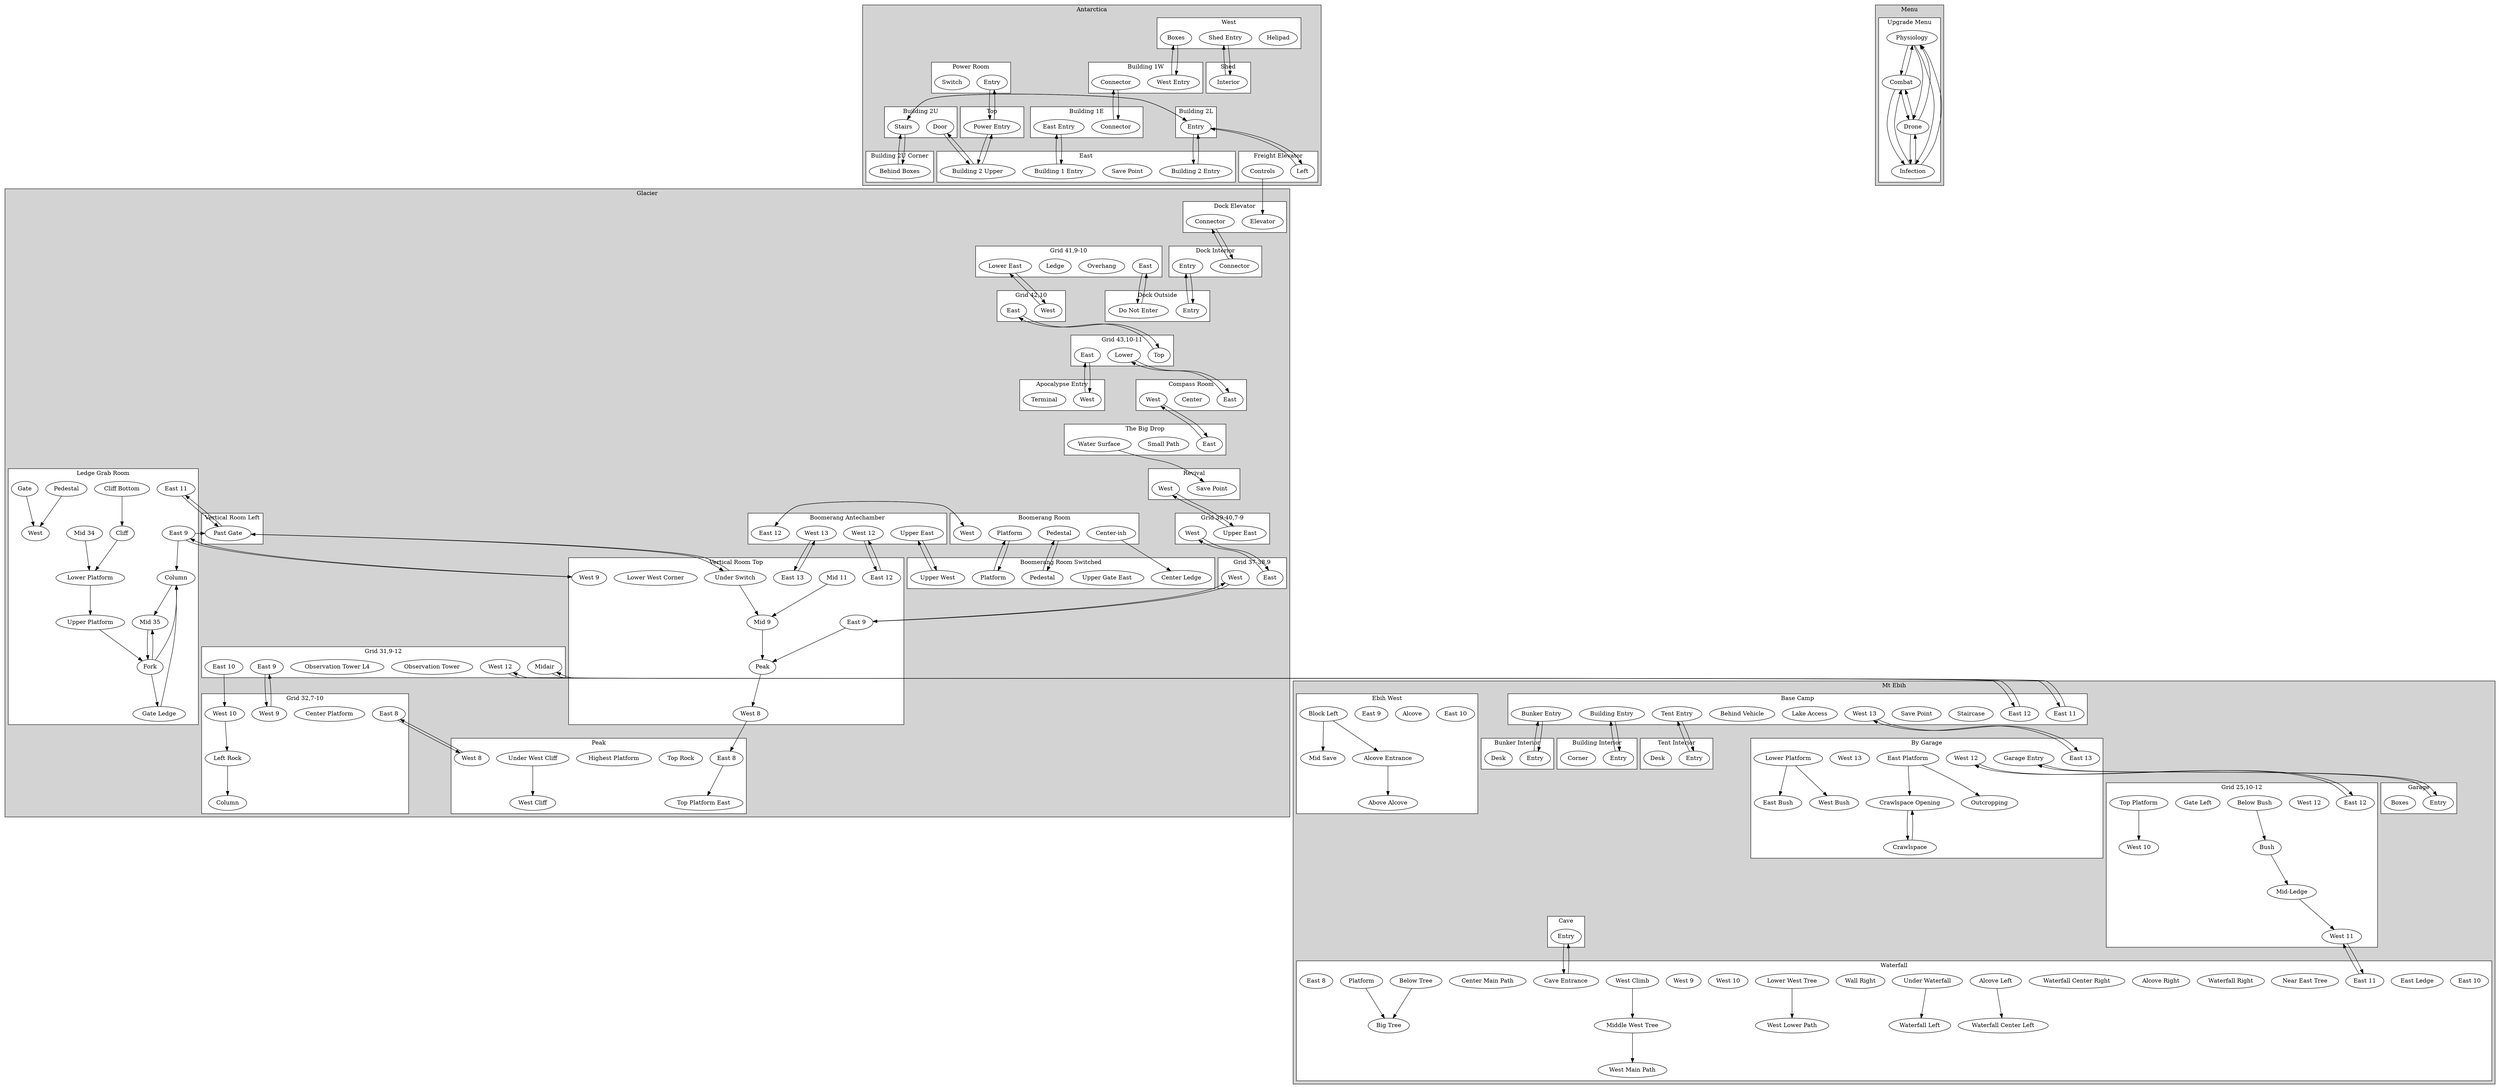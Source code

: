 digraph AxiomVerge2 {
    ranksep=1.0;
    subgraph cluster_Antarctica {
        subgraph cluster_Antarctica__West {
            Antarctica__West__Helipad [label = "Helipad"];
            Antarctica__West__Shed_Entry [label = "Shed Entry"];
            Antarctica__West__Boxes [label = "Boxes"];
            label = "West";
            bgcolor = "white";
        }
        subgraph cluster_Antarctica__Shed {
            Antarctica__Shed__Interior [label = "Interior"];
            label = "Shed";
            bgcolor = "white";
        }
        subgraph cluster_Antarctica__Building_1W {
            Antarctica__Building_1W__West_Entry [label = "West Entry"];
            Antarctica__Building_1W__Connector [label = "Connector"];
            label = "Building 1W";
            bgcolor = "white";
        }
        subgraph cluster_Antarctica__Building_1E {
            Antarctica__Building_1E__Connector [label = "Connector"];
            Antarctica__Building_1E__East_Entry [label = "East Entry"];
            label = "Building 1E";
            bgcolor = "white";
        }
        subgraph cluster_Antarctica__East {
            Antarctica__East__Building_1_Entry [label = "Building 1 Entry"];
            Antarctica__East__Save_Point [label = "Save Point"];
            Antarctica__East__Building_2_Entry [label = "Building 2 Entry"];
            Antarctica__East__Building_2_Upper [label = "Building 2 Upper"];
            label = "East";
            bgcolor = "white";
        }
        subgraph cluster_Antarctica__Building_2L {
            Antarctica__Building_2L__Entry [label = "Entry"];
            label = "Building 2L";
            bgcolor = "white";
        }
        subgraph cluster_Antarctica__Building_2U {
            Antarctica__Building_2U__Stairs [label = "Stairs"];
            Antarctica__Building_2U__Door [label = "Door"];
            label = "Building 2U";
            bgcolor = "white";
        }
        subgraph cluster_Antarctica__Building_2U_Corner {
            Antarctica__Building_2U_Corner__Behind_Boxes [label = "Behind Boxes"];
            label = "Building 2U Corner";
            bgcolor = "white";
        }
        subgraph cluster_Antarctica__Top {
            Antarctica__Top__Power_Entry [label = "Power Entry"];
            label = "Top";
            bgcolor = "white";
        }
        subgraph cluster_Antarctica__Power_Room {
            Antarctica__Power_Room__Entry [label = "Entry"];
            Antarctica__Power_Room__Switch [label = "Switch"];
            label = "Power Room";
            bgcolor = "white";
        }
        subgraph cluster_Antarctica__Freight_Elevator {
            Antarctica__Freight_Elevator__Left [label = "Left"];
            Antarctica__Freight_Elevator__Controls [label = "Controls"];
            label = "Freight Elevator";
            bgcolor = "white";
        }
        label = "Antarctica";
        bgcolor = "lightgrey";
    }
    subgraph cluster_Ebih {
        subgraph cluster_Ebih__Base_Camp {
            Ebih__Base_Camp__East_11 [label = "East 11"];
            Ebih__Base_Camp__East_12 [label = "East 12"];
            Ebih__Base_Camp__Staircase [label = "Staircase"];
            Ebih__Base_Camp__Save_Point [label = "Save Point"];
            Ebih__Base_Camp__Bunker_Entry [label = "Bunker Entry"];
            Ebih__Base_Camp__Lake_Access [label = "Lake Access"];
            Ebih__Base_Camp__Behind_Vehicle [label = "Behind Vehicle"];
            Ebih__Base_Camp__Building_Entry [label = "Building Entry"];
            Ebih__Base_Camp__Tent_Entry [label = "Tent Entry"];
            Ebih__Base_Camp__West_13 [label = "West 13"];
            label = "Base Camp";
            bgcolor = "white";
        }
        subgraph cluster_Ebih__Bunker_Interior {
            Ebih__Bunker_Interior__Entry [label = "Entry"];
            Ebih__Bunker_Interior__Desk [label = "Desk"];
            label = "Bunker Interior";
            bgcolor = "white";
        }
        subgraph cluster_Ebih__Building_Interior {
            Ebih__Building_Interior__Entry [label = "Entry"];
            Ebih__Building_Interior__Corner [label = "Corner"];
            label = "Building Interior";
            bgcolor = "white";
        }
        subgraph cluster_Ebih__Tent_Interior {
            Ebih__Tent_Interior__Entry [label = "Entry"];
            Ebih__Tent_Interior__Desk [label = "Desk"];
            label = "Tent Interior";
            bgcolor = "white";
        }
        subgraph cluster_Ebih__By_Garage {
            Ebih__By_Garage__East_13 [label = "East 13"];
            Ebih__By_Garage__East_Platform [label = "East Platform"];
            Ebih__By_Garage__Crawlspace_Opening [label = "Crawlspace Opening"];
            Ebih__By_Garage__Crawlspace [label = "Crawlspace"];
            Ebih__By_Garage__Outcropping [label = "Outcropping"];
            Ebih__By_Garage__East_Bush [label = "East Bush"];
            Ebih__By_Garage__Lower_Platform [label = "Lower Platform"];
            Ebih__By_Garage__West_Bush [label = "West Bush"];
            Ebih__By_Garage__West_12 [label = "West 12"];
            Ebih__By_Garage__West_13 [label = "West 13"];
            Ebih__By_Garage__Garage_Entry [label = "Garage Entry"];
            label = "By Garage";
            bgcolor = "white";
        }
        subgraph cluster_Ebih__Garage {
            Ebih__Garage__Entry [label = "Entry"];
            Ebih__Garage__Boxes [label = "Boxes"];
            label = "Garage";
            bgcolor = "white";
        }
        subgraph cluster_Ebih__Grid_25_10_12 {
            Ebih__Grid_25_10_12__East_12 [label = "East 12"];
            Ebih__Grid_25_10_12__Bush [label = "Bush"];
            Ebih__Grid_25_10_12__West_12 [label = "West 12"];
            Ebih__Grid_25_10_12__Below_Bush [label = "Below Bush"];
            Ebih__Grid_25_10_12__Mid_Ledge [label = "Mid-Ledge"];
            Ebih__Grid_25_10_12__Gate_Left [label = "Gate Left"];
            Ebih__Grid_25_10_12__Top_Platform [label = "Top Platform"];
            Ebih__Grid_25_10_12__West_11 [label = "West 11"];
            Ebih__Grid_25_10_12__West_10 [label = "West 10"];
            label = "Grid 25,10-12";
            bgcolor = "white";
        }
        subgraph cluster_Ebih__Waterfall {
            Ebih__Waterfall__East_10 [label = "East 10"];
            Ebih__Waterfall__East_Ledge [label = "East Ledge"];
            Ebih__Waterfall__East_11 [label = "East 11"];
            Ebih__Waterfall__Near_East_Tree [label = "Near East Tree"];
            Ebih__Waterfall__Waterfall_Right [label = "Waterfall Right"];
            Ebih__Waterfall__Alcove_Right [label = "Alcove Right"];
            Ebih__Waterfall__Waterfall_Center_Right [label = "Waterfall Center Right"];
            Ebih__Waterfall__Waterfall_Center_Left [label = "Waterfall Center Left"];
            Ebih__Waterfall__Alcove_Left [label = "Alcove Left"];
            Ebih__Waterfall__Under_Waterfall [label = "Under Waterfall"];
            Ebih__Waterfall__Waterfall_Left [label = "Waterfall Left"];
            Ebih__Waterfall__Wall_Right [label = "Wall Right"];
            Ebih__Waterfall__Lower_West_Tree [label = "Lower West Tree"];
            Ebih__Waterfall__West_Lower_Path [label = "West Lower Path"];
            Ebih__Waterfall__West_10 [label = "West 10"];
            Ebih__Waterfall__West_9 [label = "West 9"];
            Ebih__Waterfall__West_Climb [label = "West Climb"];
            Ebih__Waterfall__Middle_West_Tree [label = "Middle West Tree"];
            Ebih__Waterfall__West_Main_Path [label = "West Main Path"];
            Ebih__Waterfall__Cave_Entrance [label = "Cave Entrance"];
            Ebih__Waterfall__Center_Main_Path [label = "Center Main Path"];
            Ebih__Waterfall__Big_Tree [label = "Big Tree"];
            Ebih__Waterfall__Below_Tree [label = "Below Tree"];
            Ebih__Waterfall__Platform [label = "Platform"];
            Ebih__Waterfall__East_8 [label = "East 8"];
            label = "Waterfall";
            bgcolor = "white";
        }
        subgraph cluster_Ebih__Ebih_West {
            Ebih__Ebih_West__East_10 [label = "East 10"];
            Ebih__Ebih_West__Mid_Save [label = "Mid Save"];
            Ebih__Ebih_West__Alcove_Entrance [label = "Alcove Entrance"];
            Ebih__Ebih_West__Alcove [label = "Alcove"];
            Ebih__Ebih_West__Above_Alcove [label = "Above Alcove"];
            Ebih__Ebih_West__East_9 [label = "East 9"];
            Ebih__Ebih_West__Block_Left [label = "Block Left"];
            label = "Ebih West";
            bgcolor = "white";
        }
        subgraph cluster_Ebih__Cave {
            Ebih__Cave__Entry [label = "Entry"];
            label = "Cave";
            bgcolor = "white";
        }
        label = "Mt Ebih";
        bgcolor = "lightgrey";
    }
    subgraph cluster_Glacier {
        subgraph cluster_Glacier__Dock_Elevator {
            Glacier__Dock_Elevator__Elevator [label = "Elevator"];
            Glacier__Dock_Elevator__Connector [label = "Connector"];
            label = "Dock Elevator";
            bgcolor = "white";
        }
        subgraph cluster_Glacier__Dock_Interior {
            Glacier__Dock_Interior__Connector [label = "Connector"];
            Glacier__Dock_Interior__Entry [label = "Entry"];
            label = "Dock Interior";
            bgcolor = "white";
        }
        subgraph cluster_Glacier__Dock_Outside {
            Glacier__Dock_Outside__Entry [label = "Entry"];
            Glacier__Dock_Outside__Do_Not_Enter [label = "Do Not Enter"];
            label = "Dock Outside";
            bgcolor = "white";
        }
        subgraph cluster_Glacier__Grid_41_9_10 {
            Glacier__Grid_41_9_10__East [label = "East"];
            Glacier__Grid_41_9_10__Overhang [label = "Overhang"];
            Glacier__Grid_41_9_10__Ledge [label = "Ledge"];
            Glacier__Grid_41_9_10__Lower_East [label = "Lower East"];
            label = "Grid 41,9-10";
            bgcolor = "white";
        }
        subgraph cluster_Glacier__Grid_42_10 {
            Glacier__Grid_42_10__West [label = "West"];
            Glacier__Grid_42_10__East [label = "East"];
            label = "Grid 42,10";
            bgcolor = "white";
        }
        subgraph cluster_Glacier__Grid_43_10_11 {
            Glacier__Grid_43_10_11__Top [label = "Top"];
            Glacier__Grid_43_10_11__East [label = "East"];
            Glacier__Grid_43_10_11__Lower [label = "Lower"];
            label = "Grid 43,10-11";
            bgcolor = "white";
        }
        subgraph cluster_Glacier__Compass_Room {
            Glacier__Compass_Room__East [label = "East"];
            Glacier__Compass_Room__Center [label = "Center"];
            Glacier__Compass_Room__West [label = "West"];
            label = "Compass Room";
            bgcolor = "white";
        }
        subgraph cluster_Glacier__The_Big_Drop {
            Glacier__The_Big_Drop__East [label = "East"];
            Glacier__The_Big_Drop__Small_Path [label = "Small Path"];
            Glacier__The_Big_Drop__Water_Surface [label = "Water Surface"];
            label = "The Big Drop";
            bgcolor = "white";
        }
        subgraph cluster_Glacier__Revival {
            Glacier__Revival__Save_Point [label = "Save Point"];
            Glacier__Revival__West [label = "West"];
            label = "Revival";
            bgcolor = "white";
        }
        subgraph cluster_Glacier__Grid_39_40_7_9 {
            Glacier__Grid_39_40_7_9__Upper_East [label = "Upper East"];
            Glacier__Grid_39_40_7_9__West [label = "West"];
            label = "Grid 39-40,7-9";
            bgcolor = "white";
        }
        subgraph cluster_Glacier__Grid_37_38_9 {
            Glacier__Grid_37_38_9__East [label = "East"];
            Glacier__Grid_37_38_9__West [label = "West"];
            label = "Grid 37-38,9";
            bgcolor = "white";
        }
        subgraph cluster_Glacier__Vertical_Room_Top {
            Glacier__Vertical_Room_Top__East_9 [label = "East 9"];
            Glacier__Vertical_Room_Top__West_9 [label = "West 9"];
            Glacier__Vertical_Room_Top__Mid_9 [label = "Mid 9"];
            Glacier__Vertical_Room_Top__Mid_11 [label = "Mid 11"];
            Glacier__Vertical_Room_Top__Under_Switch [label = "Under Switch"];
            Glacier__Vertical_Room_Top__Peak [label = "Peak"];
            Glacier__Vertical_Room_Top__West_8 [label = "West 8"];
            Glacier__Vertical_Room_Top__East_12 [label = "East 12"];
            Glacier__Vertical_Room_Top__Lower_West_Corner [label = "Lower West Corner"];
            Glacier__Vertical_Room_Top__East_13 [label = "East 13"];
            label = "Vertical Room Top";
            bgcolor = "white";
        }
        subgraph cluster_Glacier__Vertical_Room_Left {
            Glacier__Vertical_Room_Left__Past_Gate [label = "Past Gate"];
            label = "Vertical Room Left";
            bgcolor = "white";
        }
        subgraph cluster_Glacier__Boomerang_Antechamber {
            Glacier__Boomerang_Antechamber__West_13 [label = "West 13"];
            Glacier__Boomerang_Antechamber__East_12 [label = "East 12"];
            Glacier__Boomerang_Antechamber__Upper_East [label = "Upper East"];
            Glacier__Boomerang_Antechamber__West_12 [label = "West 12"];
            label = "Boomerang Antechamber";
            bgcolor = "white";
        }
        subgraph cluster_Glacier__Boomerang_Room {
            Glacier__Boomerang_Room__West [label = "West"];
            Glacier__Boomerang_Room__Platform [label = "Platform"];
            Glacier__Boomerang_Room__Center_ish [label = "Center-ish"];
            Glacier__Boomerang_Room__Pedestal [label = "Pedestal"];
            label = "Boomerang Room";
            bgcolor = "white";
        }
        subgraph cluster_Glacier__Boomerang_Room_Switched {
            Glacier__Boomerang_Room_Switched__Pedestal [label = "Pedestal"];
            Glacier__Boomerang_Room_Switched__Upper_Gate_East [label = "Upper Gate East"];
            Glacier__Boomerang_Room_Switched__Center_Ledge [label = "Center Ledge"];
            Glacier__Boomerang_Room_Switched__Platform [label = "Platform"];
            Glacier__Boomerang_Room_Switched__Upper_West [label = "Upper West"];
            label = "Boomerang Room Switched";
            bgcolor = "white";
        }
        subgraph cluster_Glacier__Ledge_Grab_Room {
            Glacier__Ledge_Grab_Room__East_9 [label = "East 9"];
            Glacier__Ledge_Grab_Room__Column [label = "Column"];
            Glacier__Ledge_Grab_Room__Gate_Ledge [label = "Gate Ledge"];
            Glacier__Ledge_Grab_Room__East_11 [label = "East 11"];
            Glacier__Ledge_Grab_Room__Mid_35 [label = "Mid 35"];
            Glacier__Ledge_Grab_Room__Mid_34 [label = "Mid 34"];
            Glacier__Ledge_Grab_Room__Cliff [label = "Cliff"];
            Glacier__Ledge_Grab_Room__Cliff_Bottom [label = "Cliff Bottom"];
            Glacier__Ledge_Grab_Room__Pedestal [label = "Pedestal"];
            Glacier__Ledge_Grab_Room__Gate [label = "Gate"];
            Glacier__Ledge_Grab_Room__West [label = "West"];
            Glacier__Ledge_Grab_Room__Lower_Platform [label = "Lower Platform"];
            Glacier__Ledge_Grab_Room__Upper_Platform [label = "Upper Platform"];
            Glacier__Ledge_Grab_Room__Fork [label = "Fork"];
            label = "Ledge Grab Room";
            bgcolor = "white";
        }
        subgraph cluster_Glacier__Peak {
            Glacier__Peak__East_8 [label = "East 8"];
            Glacier__Peak__Top_Platform_East [label = "Top Platform East"];
            Glacier__Peak__Top_Rock [label = "Top Rock"];
            Glacier__Peak__Highest_Platform [label = "Highest Platform"];
            Glacier__Peak__West_Cliff [label = "West Cliff"];
            Glacier__Peak__Under_West_Cliff [label = "Under West Cliff"];
            Glacier__Peak__West_8 [label = "West 8"];
            label = "Peak";
            bgcolor = "white";
        }
        subgraph cluster_Glacier__Grid_32_7_10 {
            Glacier__Grid_32_7_10__East_8 [label = "East 8"];
            Glacier__Grid_32_7_10__Center_Platform [label = "Center Platform"];
            Glacier__Grid_32_7_10__Column [label = "Column"];
            Glacier__Grid_32_7_10__Left_Rock [label = "Left Rock"];
            Glacier__Grid_32_7_10__West_9 [label = "West 9"];
            Glacier__Grid_32_7_10__West_10 [label = "West 10"];
            label = "Grid 32,7-10";
            bgcolor = "white";
        }
        subgraph cluster_Glacier__Grid_31_9_12 {
            Glacier__Grid_31_9_12__East_9 [label = "East 9"];
            Glacier__Grid_31_9_12__East_10 [label = "East 10"];
            Glacier__Grid_31_9_12__Observation_Tower [label = "Observation Tower"];
            Glacier__Grid_31_9_12__Observation_Tower_L4 [label = "Observation Tower L4"];
            Glacier__Grid_31_9_12__West_12 [label = "West 12"];
            Glacier__Grid_31_9_12__Midair [label = "Midair"];
            label = "Grid 31,9-12";
            bgcolor = "white";
        }
        subgraph cluster_Glacier__Apocalypse_Entry {
            Glacier__Apocalypse_Entry__West [label = "West"];
            Glacier__Apocalypse_Entry__Terminal [label = "Terminal"];
            label = "Apocalypse Entry";
            bgcolor = "white";
        }
        label = "Glacier";
        bgcolor = "lightgrey";
    }
    subgraph cluster_Menu {
        subgraph cluster_Menu__Upgrade_Menu {
            Menu__Upgrade_Menu__Physiology [label = "Physiology"];
            Menu__Upgrade_Menu__Combat [label = "Combat"];
            Menu__Upgrade_Menu__Infection [label = "Infection"];
            Menu__Upgrade_Menu__Drone [label = "Drone"];
            label = "Upgrade Menu";
            bgcolor = "white";
        }
        label = "Menu";
        bgcolor = "lightgrey";
    }
    Antarctica__West__Shed_Entry -> Antarctica__Shed__Interior;
    Antarctica__West__Boxes -> Antarctica__Building_1W__West_Entry;
    Antarctica__Shed__Interior -> Antarctica__West__Shed_Entry;
    Antarctica__Building_1W__West_Entry -> Antarctica__West__Boxes;
    Antarctica__Building_1W__Connector -> Antarctica__Building_1E__Connector;
    Antarctica__Building_1E__Connector -> Antarctica__Building_1W__Connector;
    Antarctica__Building_1E__East_Entry -> Antarctica__East__Building_1_Entry;
    Antarctica__East__Building_1_Entry -> Antarctica__Building_1E__East_Entry;
    Antarctica__East__Building_2_Entry -> Antarctica__Building_2L__Entry;
    Antarctica__East__Building_2_Upper -> Antarctica__Building_2U__Door;
    Antarctica__East__Building_2_Upper -> Antarctica__Top__Power_Entry;
    Antarctica__Building_2L__Entry -> Antarctica__Building_2U__Stairs;
    Antarctica__Building_2L__Entry -> Antarctica__East__Building_2_Entry;
    Antarctica__Building_2L__Entry -> Antarctica__Freight_Elevator__Left;
    Antarctica__Building_2U__Stairs -> Antarctica__Building_2L__Entry;
    Antarctica__Building_2U__Stairs -> Antarctica__Building_2U_Corner__Behind_Boxes;
    Antarctica__Building_2U__Door -> Antarctica__East__Building_2_Upper;
    Antarctica__Building_2U_Corner__Behind_Boxes -> Antarctica__Building_2U__Stairs;
    Antarctica__Top__Power_Entry -> Antarctica__East__Building_2_Upper;
    Antarctica__Top__Power_Entry -> Antarctica__Power_Room__Entry;
    Antarctica__Power_Room__Entry -> Antarctica__Top__Power_Entry;
    Antarctica__Freight_Elevator__Left -> Antarctica__Building_2L__Entry;
    Antarctica__Freight_Elevator__Controls -> Glacier__Dock_Elevator__Elevator;
    Ebih__Base_Camp__East_11 -> Glacier__Grid_31_9_12__Midair;
    Ebih__Base_Camp__East_12 -> Glacier__Grid_31_9_12__West_12;
    Ebih__Base_Camp__Bunker_Entry -> Ebih__Bunker_Interior__Entry;
    Ebih__Base_Camp__Building_Entry -> Ebih__Building_Interior__Entry;
    Ebih__Base_Camp__Tent_Entry -> Ebih__Tent_Interior__Entry;
    Ebih__Base_Camp__West_13 -> Ebih__By_Garage__East_13;
    Ebih__Bunker_Interior__Entry -> Ebih__Base_Camp__Bunker_Entry;
    Ebih__Building_Interior__Entry -> Ebih__Base_Camp__Building_Entry;
    Ebih__Tent_Interior__Entry -> Ebih__Base_Camp__Tent_Entry;
    Ebih__By_Garage__East_13 -> Ebih__Base_Camp__West_13;
    Ebih__By_Garage__East_Platform -> Ebih__By_Garage__Crawlspace_Opening;
    Ebih__By_Garage__East_Platform -> Ebih__By_Garage__Outcropping;
    Ebih__By_Garage__Crawlspace_Opening -> Ebih__By_Garage__Crawlspace;
    Ebih__By_Garage__Crawlspace -> Ebih__By_Garage__Crawlspace_Opening;
    Ebih__By_Garage__Lower_Platform -> Ebih__By_Garage__East_Bush;
    Ebih__By_Garage__Lower_Platform -> Ebih__By_Garage__West_Bush;
    Ebih__By_Garage__West_12 -> Ebih__Grid_25_10_12__East_12;
    Ebih__By_Garage__Garage_Entry -> Ebih__Garage__Entry;
    Ebih__Garage__Entry -> Ebih__By_Garage__Garage_Entry;
    Ebih__Grid_25_10_12__East_12 -> Ebih__By_Garage__West_12;
    Ebih__Grid_25_10_12__Bush -> Ebih__Grid_25_10_12__Mid_Ledge;
    Ebih__Grid_25_10_12__Below_Bush -> Ebih__Grid_25_10_12__Bush;
    Ebih__Grid_25_10_12__Mid_Ledge -> Ebih__Grid_25_10_12__West_11;
    Ebih__Grid_25_10_12__Top_Platform -> Ebih__Grid_25_10_12__West_10;
    Ebih__Grid_25_10_12__West_11 -> Ebih__Waterfall__East_11;
    Ebih__Waterfall__East_11 -> Ebih__Grid_25_10_12__West_11;
    Ebih__Waterfall__Alcove_Left -> Ebih__Waterfall__Waterfall_Center_Left;
    Ebih__Waterfall__Under_Waterfall -> Ebih__Waterfall__Waterfall_Left;
    Ebih__Waterfall__Lower_West_Tree -> Ebih__Waterfall__West_Lower_Path;
    Ebih__Waterfall__West_Climb -> Ebih__Waterfall__Middle_West_Tree;
    Ebih__Waterfall__Middle_West_Tree -> Ebih__Waterfall__West_Main_Path;
    Ebih__Waterfall__Cave_Entrance -> Ebih__Cave__Entry;
    Ebih__Waterfall__Below_Tree -> Ebih__Waterfall__Big_Tree;
    Ebih__Waterfall__Platform -> Ebih__Waterfall__Big_Tree;
    Ebih__Ebih_West__Alcove_Entrance -> Ebih__Ebih_West__Above_Alcove;
    Ebih__Ebih_West__Block_Left -> Ebih__Ebih_West__Alcove_Entrance;
    Ebih__Ebih_West__Block_Left -> Ebih__Ebih_West__Mid_Save;
    Ebih__Cave__Entry -> Ebih__Waterfall__Cave_Entrance;
    Glacier__Dock_Elevator__Connector -> Glacier__Dock_Interior__Connector;
    Glacier__Dock_Interior__Connector -> Glacier__Dock_Elevator__Connector;
    Glacier__Dock_Interior__Entry -> Glacier__Dock_Outside__Entry;
    Glacier__Dock_Outside__Entry -> Glacier__Dock_Interior__Entry;
    Glacier__Dock_Outside__Do_Not_Enter -> Glacier__Grid_41_9_10__East;
    Glacier__Grid_41_9_10__East -> Glacier__Dock_Outside__Do_Not_Enter;
    Glacier__Grid_41_9_10__Lower_East -> Glacier__Grid_42_10__West;
    Glacier__Grid_42_10__West -> Glacier__Grid_41_9_10__Lower_East;
    Glacier__Grid_42_10__East -> Glacier__Grid_43_10_11__Top;
    Glacier__Grid_43_10_11__Top -> Glacier__Grid_42_10__East;
    Glacier__Grid_43_10_11__East -> Glacier__Apocalypse_Entry__West;
    Glacier__Grid_43_10_11__Lower -> Glacier__Compass_Room__East;
    Glacier__Compass_Room__East -> Glacier__Grid_43_10_11__Lower;
    Glacier__Compass_Room__West -> Glacier__The_Big_Drop__East;
    Glacier__The_Big_Drop__East -> Glacier__Compass_Room__West;
    Glacier__The_Big_Drop__Water_Surface -> Glacier__Revival__Save_Point;
    Glacier__Revival__West -> Glacier__Grid_39_40_7_9__Upper_East;
    Glacier__Grid_39_40_7_9__Upper_East -> Glacier__Revival__West;
    Glacier__Grid_39_40_7_9__West -> Glacier__Grid_37_38_9__East;
    Glacier__Grid_37_38_9__East -> Glacier__Grid_39_40_7_9__West;
    Glacier__Grid_37_38_9__West -> Glacier__Vertical_Room_Top__East_9;
    Glacier__Vertical_Room_Top__East_9 -> Glacier__Grid_37_38_9__West;
    Glacier__Vertical_Room_Top__East_9 -> Glacier__Vertical_Room_Top__Peak;
    Glacier__Vertical_Room_Top__West_9 -> Glacier__Ledge_Grab_Room__East_9;
    Glacier__Vertical_Room_Top__Mid_9 -> Glacier__Vertical_Room_Top__Peak;
    Glacier__Vertical_Room_Top__Mid_11 -> Glacier__Vertical_Room_Top__Mid_9;
    Glacier__Vertical_Room_Top__Under_Switch -> Glacier__Vertical_Room_Top__Mid_9;
    Glacier__Vertical_Room_Top__Under_Switch -> Glacier__Vertical_Room_Left__Past_Gate;
    Glacier__Vertical_Room_Top__Peak -> Glacier__Vertical_Room_Top__West_8;
    Glacier__Vertical_Room_Top__West_8 -> Glacier__Peak__East_8;
    Glacier__Vertical_Room_Top__East_12 -> Glacier__Boomerang_Antechamber__West_12;
    Glacier__Vertical_Room_Top__East_13 -> Glacier__Boomerang_Antechamber__West_13;
    Glacier__Vertical_Room_Left__Past_Gate -> Glacier__Ledge_Grab_Room__East_11;
    Glacier__Vertical_Room_Left__Past_Gate -> Glacier__Vertical_Room_Top__Under_Switch;
    Glacier__Boomerang_Antechamber__West_13 -> Glacier__Vertical_Room_Top__East_13;
    Glacier__Boomerang_Antechamber__East_12 -> Glacier__Boomerang_Room__West;
    Glacier__Boomerang_Antechamber__Upper_East -> Glacier__Boomerang_Room_Switched__Upper_West;
    Glacier__Boomerang_Antechamber__West_12 -> Glacier__Vertical_Room_Top__East_12;
    Glacier__Boomerang_Room__West -> Glacier__Boomerang_Antechamber__East_12;
    Glacier__Boomerang_Room__Platform -> Glacier__Boomerang_Room_Switched__Platform;
    Glacier__Boomerang_Room__Center_ish -> Glacier__Boomerang_Room_Switched__Center_Ledge;
    Glacier__Boomerang_Room__Pedestal -> Glacier__Boomerang_Room_Switched__Pedestal;
    Glacier__Boomerang_Room_Switched__Pedestal -> Glacier__Boomerang_Room__Pedestal;
    Glacier__Boomerang_Room_Switched__Platform -> Glacier__Boomerang_Room__Platform;
    Glacier__Boomerang_Room_Switched__Upper_West -> Glacier__Boomerang_Antechamber__Upper_East;
    Glacier__Ledge_Grab_Room__East_9 -> Glacier__Ledge_Grab_Room__Column;
    Glacier__Ledge_Grab_Room__East_9 -> Glacier__Vertical_Room_Left__Past_Gate;
    Glacier__Ledge_Grab_Room__East_9 -> Glacier__Vertical_Room_Top__West_9;
    Glacier__Ledge_Grab_Room__Column -> Glacier__Ledge_Grab_Room__Mid_35;
    Glacier__Ledge_Grab_Room__Gate_Ledge -> Glacier__Ledge_Grab_Room__Column;
    Glacier__Ledge_Grab_Room__East_11 -> Glacier__Vertical_Room_Left__Past_Gate;
    Glacier__Ledge_Grab_Room__Mid_35 -> Glacier__Ledge_Grab_Room__Fork;
    Glacier__Ledge_Grab_Room__Mid_34 -> Glacier__Ledge_Grab_Room__Lower_Platform;
    Glacier__Ledge_Grab_Room__Cliff -> Glacier__Ledge_Grab_Room__Lower_Platform;
    Glacier__Ledge_Grab_Room__Cliff_Bottom -> Glacier__Ledge_Grab_Room__Cliff;
    Glacier__Ledge_Grab_Room__Pedestal -> Glacier__Ledge_Grab_Room__West;
    Glacier__Ledge_Grab_Room__Gate -> Glacier__Ledge_Grab_Room__West;
    Glacier__Ledge_Grab_Room__Lower_Platform -> Glacier__Ledge_Grab_Room__Upper_Platform;
    Glacier__Ledge_Grab_Room__Upper_Platform -> Glacier__Ledge_Grab_Room__Fork;
    Glacier__Ledge_Grab_Room__Fork -> Glacier__Ledge_Grab_Room__Column;
    Glacier__Ledge_Grab_Room__Fork -> Glacier__Ledge_Grab_Room__Gate_Ledge;
    Glacier__Ledge_Grab_Room__Fork -> Glacier__Ledge_Grab_Room__Mid_35;
    Glacier__Peak__East_8 -> Glacier__Peak__Top_Platform_East;
    Glacier__Peak__Under_West_Cliff -> Glacier__Peak__West_Cliff;
    Glacier__Peak__West_8 -> Glacier__Grid_32_7_10__East_8;
    Glacier__Grid_32_7_10__East_8 -> Glacier__Peak__West_8;
    Glacier__Grid_32_7_10__Left_Rock -> Glacier__Grid_32_7_10__Column;
    Glacier__Grid_32_7_10__West_9 -> Glacier__Grid_31_9_12__East_9;
    Glacier__Grid_32_7_10__West_10 -> Glacier__Grid_32_7_10__Left_Rock;
    Glacier__Grid_31_9_12__East_9 -> Glacier__Grid_32_7_10__West_9;
    Glacier__Grid_31_9_12__East_10 -> Glacier__Grid_32_7_10__West_10;
    Glacier__Grid_31_9_12__West_12 -> Ebih__Base_Camp__East_12;
    Glacier__Grid_31_9_12__Midair -> Ebih__Base_Camp__East_11;
    Glacier__Apocalypse_Entry__West -> Glacier__Grid_43_10_11__East;
    Menu__Upgrade_Menu__Physiology -> Menu__Upgrade_Menu__Combat;
    Menu__Upgrade_Menu__Physiology -> Menu__Upgrade_Menu__Drone;
    Menu__Upgrade_Menu__Physiology -> Menu__Upgrade_Menu__Infection;
    Menu__Upgrade_Menu__Combat -> Menu__Upgrade_Menu__Drone;
    Menu__Upgrade_Menu__Combat -> Menu__Upgrade_Menu__Infection;
    Menu__Upgrade_Menu__Combat -> Menu__Upgrade_Menu__Physiology;
    Menu__Upgrade_Menu__Infection -> Menu__Upgrade_Menu__Combat;
    Menu__Upgrade_Menu__Infection -> Menu__Upgrade_Menu__Drone;
    Menu__Upgrade_Menu__Infection -> Menu__Upgrade_Menu__Physiology;
    Menu__Upgrade_Menu__Drone -> Menu__Upgrade_Menu__Combat;
    Menu__Upgrade_Menu__Drone -> Menu__Upgrade_Menu__Infection;
    Menu__Upgrade_Menu__Drone -> Menu__Upgrade_Menu__Physiology;
}